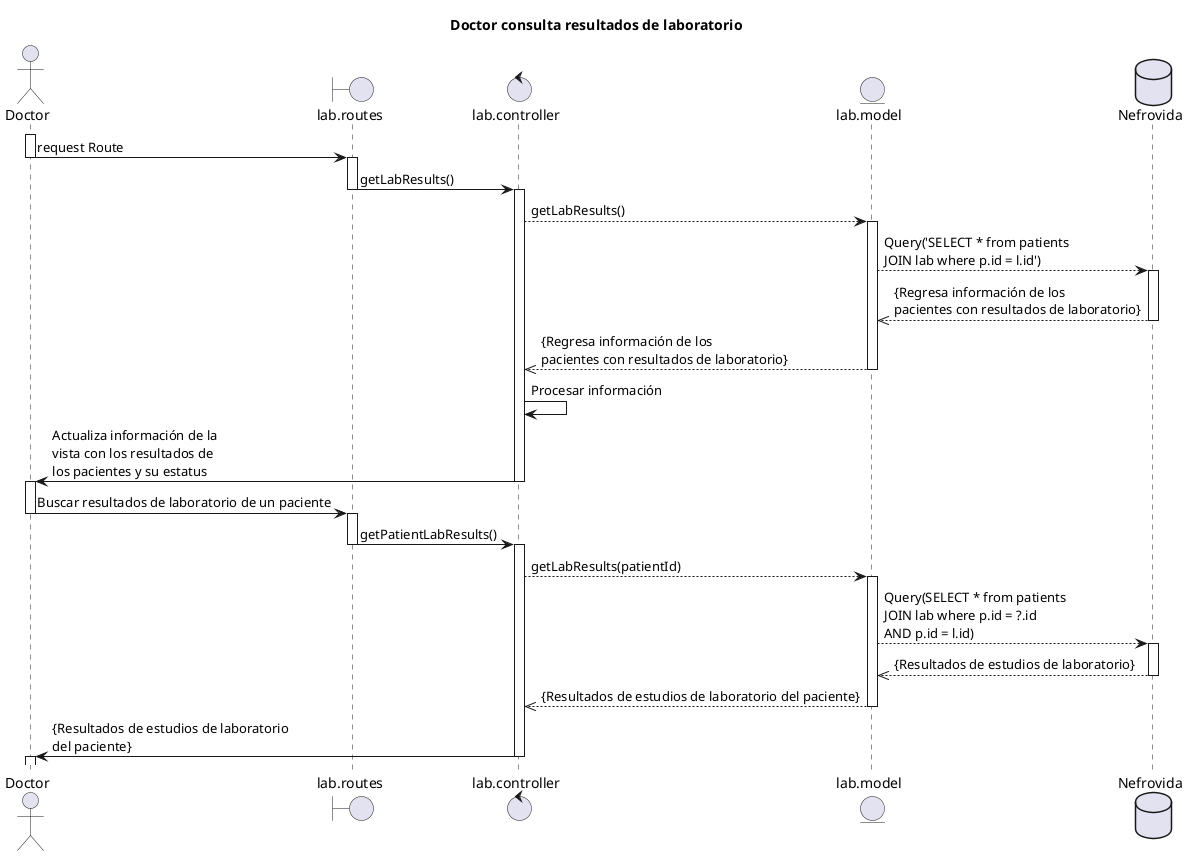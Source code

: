@startuml DoctorConsultaResultadosDeLaboratorio
title Doctor consulta resultados de laboratorio

actor Doctor as doc
boundary lab.routes as rt
control lab.controller as ct
entity lab.model as md
database Nefrovida as db

' Buscar historiales de pacientes
doc ++
doc -> rt --++ : request Route
rt -> ct --++ : getLabResults()
ct --> md  ++ : getLabResults()
md --> db ++ : Query('SELECT * from patients \nJOIN lab where p.id = l.id')
db -->> md -- : {Regresa información de los \npacientes con resultados de laboratorio}
md -->> ct -- : {Regresa información de los \npacientes con resultados de laboratorio}
ct -> ct : Procesar información
ct -> doc --++: Actualiza información de la \nvista con los resultados de \nlos pacientes y su estatus

' Abrir resultados de laboratorio de paciente particular
doc -> rt --++: Buscar resultados de laboratorio de un paciente
rt -> ct --++: getPatientLabResults()
ct --> md ++: getLabResults(patientId)
md --> db ++: Query(SELECT * from patients \nJOIN lab where p.id = ?.id \nAND p.id = l.id) 
db -->> md --: {Resultados de estudios de laboratorio}
md -->> ct --: {Resultados de estudios de laboratorio del paciente}
ct -> doc --++: {Resultados de estudios de laboratorio \ndel paciente}


@enduml